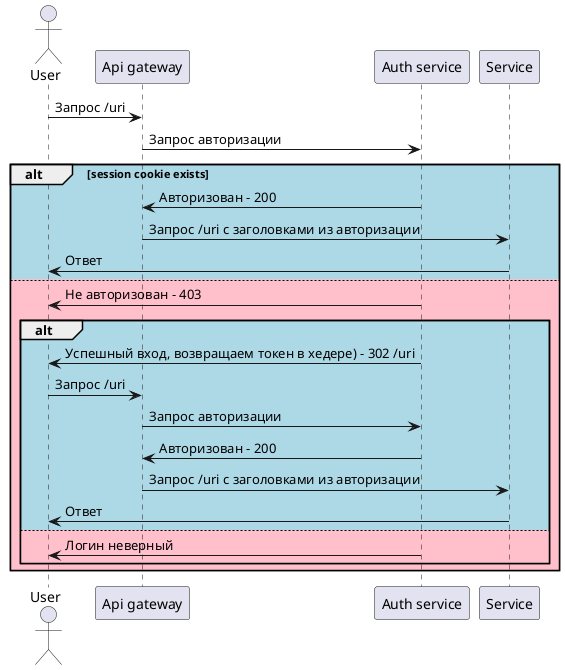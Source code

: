 @startuml
'https://plantuml.com/sequence-diagram

actor User
participant "Api gateway"
participant "Auth service"
participant "Service"

User -> "Api gateway" : Запрос /uri

"Api gateway" -> "Auth service" : Запрос авторизации

alt #LightBlue session cookie exists

"Auth service" -> "Api gateway" : Авторизован - 200
"Api gateway" -> "Service" : Запрос /uri с заголовками из авторизации
"Service" -> "User" : Ответ

else #Pink

"Auth service" -> "User" : Не авторизован - 403

alt #LightBlue

  "Auth service" -> "User" : Успешный вход, возвращаем токен в хедере) - 302 /uri
  User -> "Api gateway" : Запрос /uri
  "Api gateway" -> "Auth service" : Запрос авторизации
  "Auth service" -> "Api gateway" : Авторизован - 200
  "Api gateway" -> "Service" : Запрос /uri с заголовками из авторизации
  "Service" -> "User" : Ответ

else #Pink

  "Auth service" -> "User": Логин неверный

end

end

@enduml